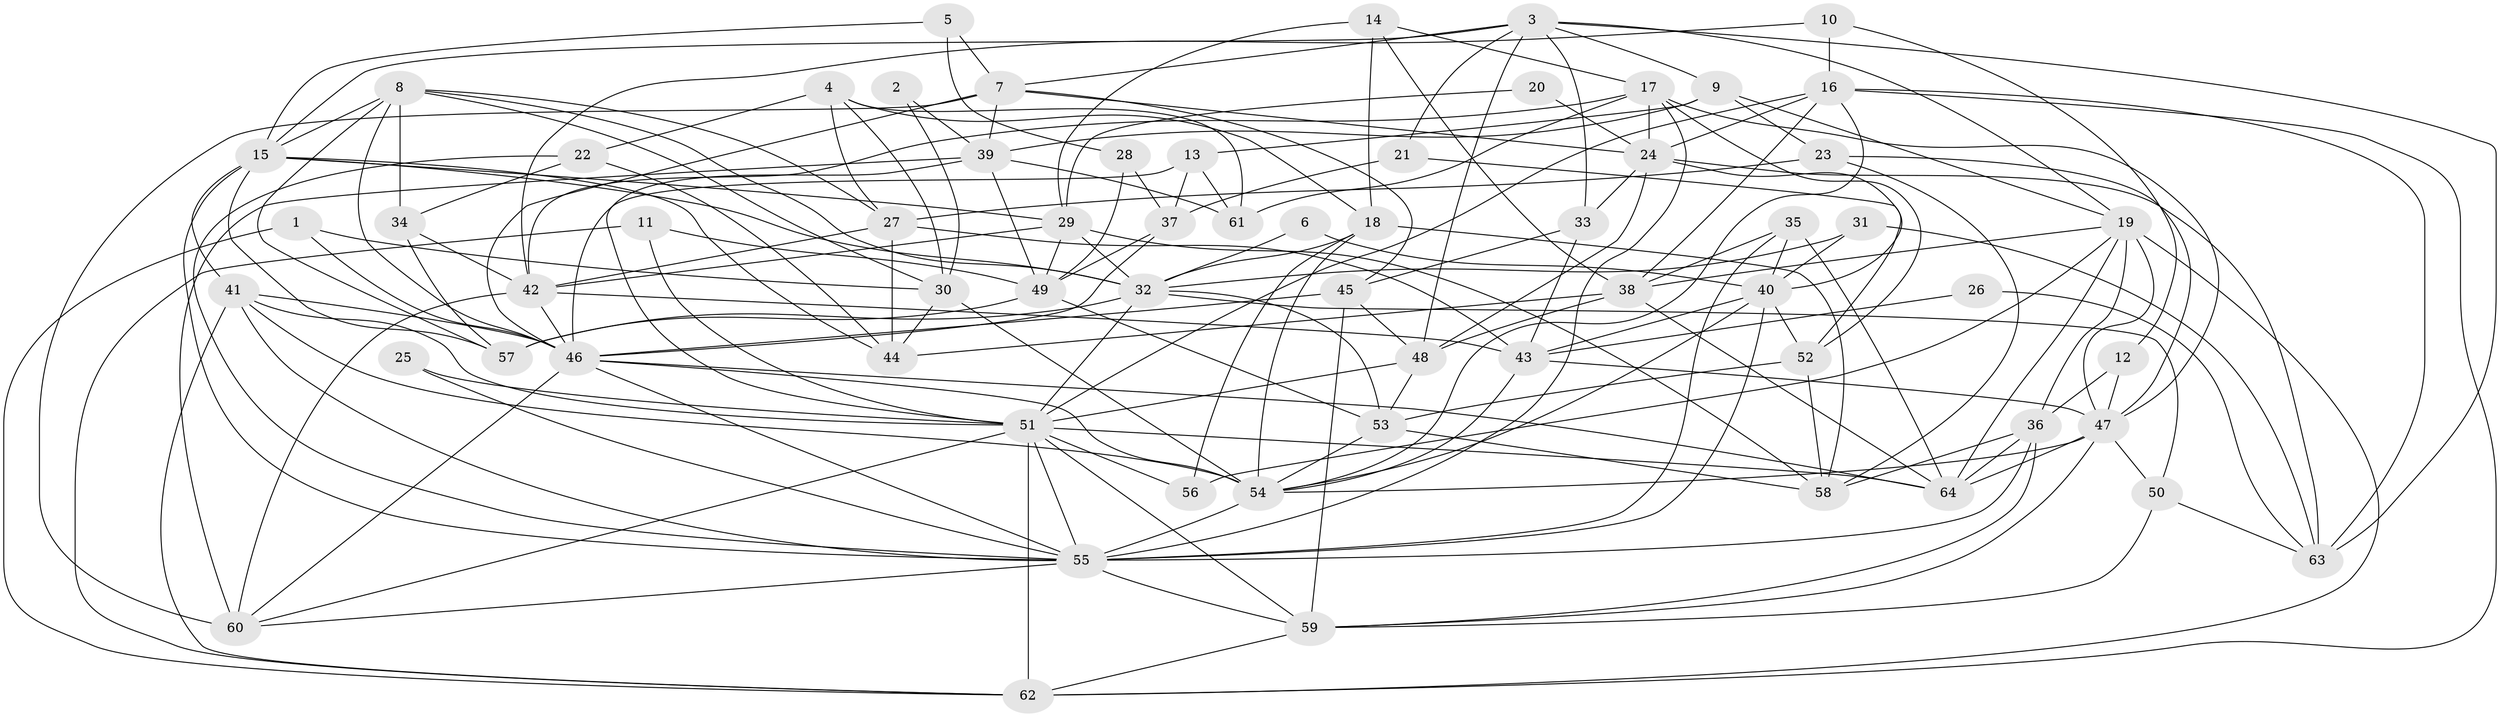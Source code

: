 // original degree distribution, {3: 0.28125, 6: 0.1015625, 5: 0.1875, 4: 0.296875, 2: 0.1015625, 7: 0.03125}
// Generated by graph-tools (version 1.1) at 2025/26/03/09/25 03:26:10]
// undirected, 64 vertices, 184 edges
graph export_dot {
graph [start="1"]
  node [color=gray90,style=filled];
  1;
  2;
  3;
  4;
  5;
  6;
  7;
  8;
  9;
  10;
  11;
  12;
  13;
  14;
  15;
  16;
  17;
  18;
  19;
  20;
  21;
  22;
  23;
  24;
  25;
  26;
  27;
  28;
  29;
  30;
  31;
  32;
  33;
  34;
  35;
  36;
  37;
  38;
  39;
  40;
  41;
  42;
  43;
  44;
  45;
  46;
  47;
  48;
  49;
  50;
  51;
  52;
  53;
  54;
  55;
  56;
  57;
  58;
  59;
  60;
  61;
  62;
  63;
  64;
  1 -- 30 [weight=1.0];
  1 -- 46 [weight=2.0];
  1 -- 62 [weight=1.0];
  2 -- 30 [weight=1.0];
  2 -- 39 [weight=1.0];
  3 -- 7 [weight=1.0];
  3 -- 9 [weight=1.0];
  3 -- 15 [weight=1.0];
  3 -- 19 [weight=1.0];
  3 -- 21 [weight=1.0];
  3 -- 33 [weight=1.0];
  3 -- 48 [weight=1.0];
  3 -- 63 [weight=1.0];
  4 -- 18 [weight=1.0];
  4 -- 22 [weight=1.0];
  4 -- 27 [weight=1.0];
  4 -- 30 [weight=1.0];
  4 -- 61 [weight=1.0];
  5 -- 7 [weight=1.0];
  5 -- 15 [weight=1.0];
  5 -- 28 [weight=1.0];
  6 -- 32 [weight=1.0];
  6 -- 40 [weight=1.0];
  7 -- 24 [weight=1.0];
  7 -- 39 [weight=1.0];
  7 -- 45 [weight=1.0];
  7 -- 46 [weight=1.0];
  7 -- 60 [weight=1.0];
  8 -- 15 [weight=1.0];
  8 -- 27 [weight=1.0];
  8 -- 30 [weight=1.0];
  8 -- 32 [weight=1.0];
  8 -- 34 [weight=1.0];
  8 -- 46 [weight=1.0];
  8 -- 57 [weight=1.0];
  9 -- 13 [weight=1.0];
  9 -- 19 [weight=1.0];
  9 -- 23 [weight=1.0];
  9 -- 39 [weight=1.0];
  10 -- 12 [weight=1.0];
  10 -- 16 [weight=1.0];
  10 -- 42 [weight=1.0];
  11 -- 49 [weight=1.0];
  11 -- 51 [weight=1.0];
  11 -- 62 [weight=1.0];
  12 -- 36 [weight=1.0];
  12 -- 47 [weight=1.0];
  13 -- 37 [weight=1.0];
  13 -- 46 [weight=1.0];
  13 -- 61 [weight=1.0];
  14 -- 17 [weight=1.0];
  14 -- 18 [weight=1.0];
  14 -- 29 [weight=1.0];
  14 -- 38 [weight=1.0];
  15 -- 29 [weight=2.0];
  15 -- 32 [weight=1.0];
  15 -- 41 [weight=1.0];
  15 -- 44 [weight=1.0];
  15 -- 55 [weight=1.0];
  15 -- 57 [weight=1.0];
  16 -- 24 [weight=1.0];
  16 -- 38 [weight=1.0];
  16 -- 51 [weight=1.0];
  16 -- 54 [weight=1.0];
  16 -- 62 [weight=1.0];
  16 -- 63 [weight=1.0];
  17 -- 24 [weight=1.0];
  17 -- 42 [weight=1.0];
  17 -- 47 [weight=1.0];
  17 -- 52 [weight=1.0];
  17 -- 55 [weight=1.0];
  17 -- 61 [weight=1.0];
  18 -- 32 [weight=1.0];
  18 -- 54 [weight=1.0];
  18 -- 56 [weight=1.0];
  18 -- 58 [weight=1.0];
  19 -- 36 [weight=1.0];
  19 -- 38 [weight=1.0];
  19 -- 47 [weight=1.0];
  19 -- 56 [weight=2.0];
  19 -- 62 [weight=1.0];
  19 -- 64 [weight=1.0];
  20 -- 24 [weight=1.0];
  20 -- 29 [weight=1.0];
  21 -- 37 [weight=1.0];
  21 -- 52 [weight=1.0];
  22 -- 34 [weight=1.0];
  22 -- 44 [weight=1.0];
  22 -- 55 [weight=1.0];
  23 -- 27 [weight=1.0];
  23 -- 47 [weight=1.0];
  23 -- 58 [weight=1.0];
  24 -- 33 [weight=1.0];
  24 -- 40 [weight=1.0];
  24 -- 48 [weight=1.0];
  24 -- 63 [weight=1.0];
  25 -- 51 [weight=1.0];
  25 -- 55 [weight=1.0];
  26 -- 43 [weight=1.0];
  26 -- 63 [weight=1.0];
  27 -- 42 [weight=1.0];
  27 -- 43 [weight=1.0];
  27 -- 44 [weight=1.0];
  28 -- 37 [weight=1.0];
  28 -- 49 [weight=1.0];
  29 -- 32 [weight=1.0];
  29 -- 42 [weight=1.0];
  29 -- 49 [weight=1.0];
  29 -- 58 [weight=1.0];
  30 -- 44 [weight=1.0];
  30 -- 54 [weight=1.0];
  31 -- 32 [weight=1.0];
  31 -- 40 [weight=1.0];
  31 -- 63 [weight=1.0];
  32 -- 50 [weight=1.0];
  32 -- 51 [weight=1.0];
  32 -- 53 [weight=1.0];
  32 -- 57 [weight=1.0];
  33 -- 43 [weight=1.0];
  33 -- 45 [weight=1.0];
  34 -- 42 [weight=1.0];
  34 -- 57 [weight=1.0];
  35 -- 38 [weight=1.0];
  35 -- 40 [weight=1.0];
  35 -- 55 [weight=1.0];
  35 -- 64 [weight=1.0];
  36 -- 55 [weight=1.0];
  36 -- 58 [weight=1.0];
  36 -- 59 [weight=1.0];
  36 -- 64 [weight=1.0];
  37 -- 46 [weight=1.0];
  37 -- 49 [weight=1.0];
  38 -- 44 [weight=1.0];
  38 -- 48 [weight=1.0];
  38 -- 64 [weight=1.0];
  39 -- 49 [weight=1.0];
  39 -- 51 [weight=1.0];
  39 -- 60 [weight=1.0];
  39 -- 61 [weight=1.0];
  40 -- 43 [weight=1.0];
  40 -- 52 [weight=1.0];
  40 -- 54 [weight=1.0];
  40 -- 55 [weight=2.0];
  41 -- 46 [weight=1.0];
  41 -- 51 [weight=1.0];
  41 -- 54 [weight=1.0];
  41 -- 55 [weight=1.0];
  41 -- 62 [weight=1.0];
  42 -- 43 [weight=1.0];
  42 -- 46 [weight=1.0];
  42 -- 60 [weight=1.0];
  43 -- 47 [weight=1.0];
  43 -- 54 [weight=2.0];
  45 -- 46 [weight=1.0];
  45 -- 48 [weight=1.0];
  45 -- 59 [weight=1.0];
  46 -- 54 [weight=1.0];
  46 -- 55 [weight=1.0];
  46 -- 60 [weight=1.0];
  46 -- 64 [weight=1.0];
  47 -- 50 [weight=1.0];
  47 -- 54 [weight=1.0];
  47 -- 59 [weight=1.0];
  47 -- 64 [weight=1.0];
  48 -- 51 [weight=1.0];
  48 -- 53 [weight=1.0];
  49 -- 53 [weight=1.0];
  49 -- 57 [weight=1.0];
  50 -- 59 [weight=1.0];
  50 -- 63 [weight=1.0];
  51 -- 55 [weight=1.0];
  51 -- 56 [weight=1.0];
  51 -- 59 [weight=1.0];
  51 -- 60 [weight=1.0];
  51 -- 62 [weight=2.0];
  51 -- 64 [weight=1.0];
  52 -- 53 [weight=2.0];
  52 -- 58 [weight=1.0];
  53 -- 54 [weight=1.0];
  53 -- 58 [weight=1.0];
  54 -- 55 [weight=1.0];
  55 -- 59 [weight=1.0];
  55 -- 60 [weight=1.0];
  59 -- 62 [weight=1.0];
}
